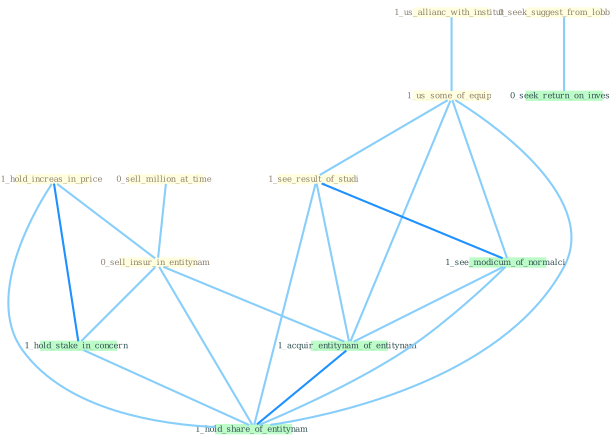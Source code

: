 Graph G{ 
    node
    [shape=polygon,style=filled,width=.5,height=.06,color="#BDFCC9",fixedsize=true,fontsize=4,
    fontcolor="#2f4f4f"];
    {node
    [color="#ffffe0", fontcolor="#8b7d6b"] "1_us_allianc_with_institut " "1_hold_increas_in_price " "0_sell_million_at_time " "1_us_some_of_equip " "0_seek_suggest_from_lobbyist " "0_sell_insur_in_entitynam " "1_see_result_of_studi "}
{node [color="#fff0f5", fontcolor="#b22222"]}
edge [color="#B0E2FF"];

	"1_us_allianc_with_institut " -- "1_us_some_of_equip " [w="1", color="#87cefa" ];
	"1_hold_increas_in_price " -- "0_sell_insur_in_entitynam " [w="1", color="#87cefa" ];
	"1_hold_increas_in_price " -- "1_hold_stake_in_concern " [w="2", color="#1e90ff" , len=0.8];
	"1_hold_increas_in_price " -- "1_hold_share_of_entitynam " [w="1", color="#87cefa" ];
	"0_sell_million_at_time " -- "0_sell_insur_in_entitynam " [w="1", color="#87cefa" ];
	"1_us_some_of_equip " -- "1_see_result_of_studi " [w="1", color="#87cefa" ];
	"1_us_some_of_equip " -- "1_see_modicum_of_normalci " [w="1", color="#87cefa" ];
	"1_us_some_of_equip " -- "1_acquir_entitynam_of_entitynam " [w="1", color="#87cefa" ];
	"1_us_some_of_equip " -- "1_hold_share_of_entitynam " [w="1", color="#87cefa" ];
	"0_seek_suggest_from_lobbyist " -- "0_seek_return_on_invest " [w="1", color="#87cefa" ];
	"0_sell_insur_in_entitynam " -- "1_hold_stake_in_concern " [w="1", color="#87cefa" ];
	"0_sell_insur_in_entitynam " -- "1_acquir_entitynam_of_entitynam " [w="1", color="#87cefa" ];
	"0_sell_insur_in_entitynam " -- "1_hold_share_of_entitynam " [w="1", color="#87cefa" ];
	"1_see_result_of_studi " -- "1_see_modicum_of_normalci " [w="2", color="#1e90ff" , len=0.8];
	"1_see_result_of_studi " -- "1_acquir_entitynam_of_entitynam " [w="1", color="#87cefa" ];
	"1_see_result_of_studi " -- "1_hold_share_of_entitynam " [w="1", color="#87cefa" ];
	"1_hold_stake_in_concern " -- "1_hold_share_of_entitynam " [w="1", color="#87cefa" ];
	"1_see_modicum_of_normalci " -- "1_acquir_entitynam_of_entitynam " [w="1", color="#87cefa" ];
	"1_see_modicum_of_normalci " -- "1_hold_share_of_entitynam " [w="1", color="#87cefa" ];
	"1_acquir_entitynam_of_entitynam " -- "1_hold_share_of_entitynam " [w="2", color="#1e90ff" , len=0.8];
}